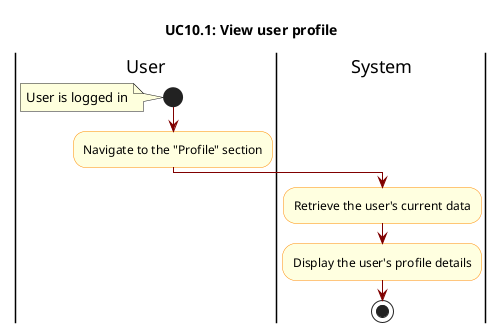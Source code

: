 @startuml

skinparam ActivityBackgroundColor LightYellow
skinparam ActivityBorderColor DarkOrange
skinparam ArrowColor Maroon

title UC10.1: View user profile

|User|
start
note left
    User is logged in
end note

|User|
:Navigate to the "Profile" section;

|System|
:Retrieve the user's current data;
:Display the user's profile details;

stop

@enduml
